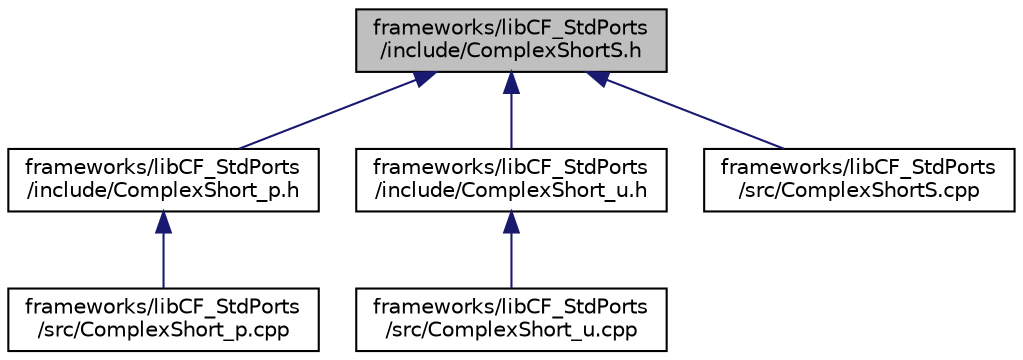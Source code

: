 digraph "frameworks/libCF_StdPorts/include/ComplexShortS.h"
{
 // INTERACTIVE_SVG=YES
  edge [fontname="Helvetica",fontsize="10",labelfontname="Helvetica",labelfontsize="10"];
  node [fontname="Helvetica",fontsize="10",shape=record];
  Node1 [label="frameworks/libCF_StdPorts\l/include/ComplexShortS.h",height=0.2,width=0.4,color="black", fillcolor="grey75", style="filled", fontcolor="black"];
  Node1 -> Node2 [dir="back",color="midnightblue",fontsize="10",style="solid",fontname="Helvetica"];
  Node2 [label="frameworks/libCF_StdPorts\l/include/ComplexShort_p.h",height=0.2,width=0.4,color="black", fillcolor="white", style="filled",URL="$_complex_short__p_8h.html",tooltip=":  "];
  Node2 -> Node3 [dir="back",color="midnightblue",fontsize="10",style="solid",fontname="Helvetica"];
  Node3 [label="frameworks/libCF_StdPorts\l/src/ComplexShort_p.cpp",height=0.2,width=0.4,color="black", fillcolor="white", style="filled",URL="$_complex_short__p_8cpp.html",tooltip=":  "];
  Node1 -> Node4 [dir="back",color="midnightblue",fontsize="10",style="solid",fontname="Helvetica"];
  Node4 [label="frameworks/libCF_StdPorts\l/include/ComplexShort_u.h",height=0.2,width=0.4,color="black", fillcolor="white", style="filled",URL="$_complex_short__u_8h.html",tooltip=":  "];
  Node4 -> Node5 [dir="back",color="midnightblue",fontsize="10",style="solid",fontname="Helvetica"];
  Node5 [label="frameworks/libCF_StdPorts\l/src/ComplexShort_u.cpp",height=0.2,width=0.4,color="black", fillcolor="white", style="filled",URL="$_complex_short__u_8cpp.html",tooltip=":  "];
  Node1 -> Node6 [dir="back",color="midnightblue",fontsize="10",style="solid",fontname="Helvetica"];
  Node6 [label="frameworks/libCF_StdPorts\l/src/ComplexShortS.cpp",height=0.2,width=0.4,color="black", fillcolor="white", style="filled",URL="$_complex_short_s_8cpp.html"];
}
